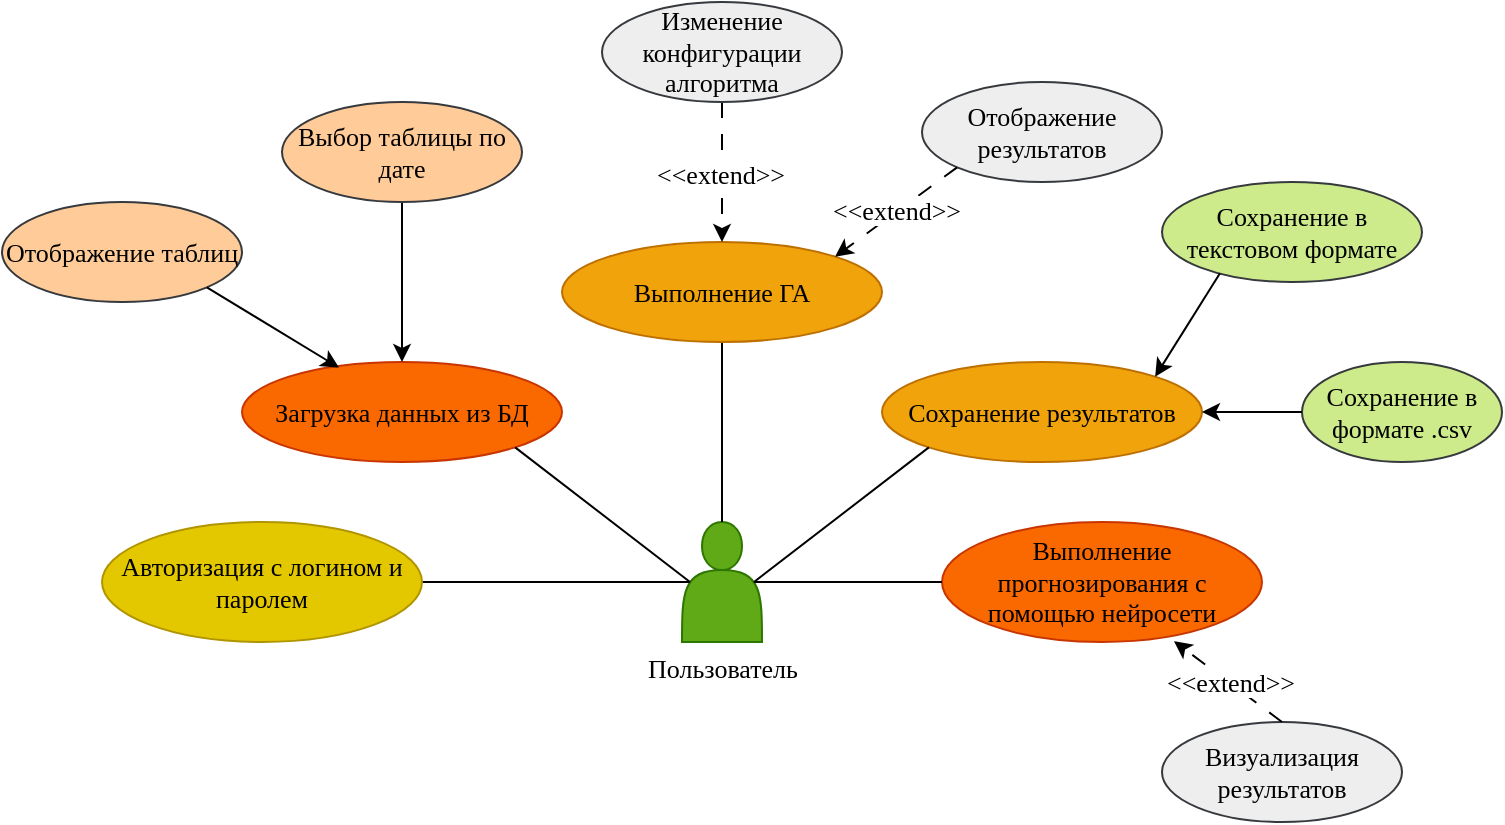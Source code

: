 <mxfile version="26.2.14">
  <diagram name="Страница — 1" id="eKeXC0nhDnUTFDYpwWxv">
    <mxGraphModel dx="1034" dy="578" grid="1" gridSize="10" guides="1" tooltips="1" connect="1" arrows="1" fold="1" page="1" pageScale="1" pageWidth="827" pageHeight="1169" math="0" shadow="0">
      <root>
        <mxCell id="0" />
        <mxCell id="1" parent="0" />
        <mxCell id="xQssSruBPSx4BHO5ZHfj-1" value="" style="shape=actor;whiteSpace=wrap;html=1;fillColor=#60a917;fontColor=#ffffff;strokeColor=#2D7600;fontFamily=Tahoma;fontSize=13;" vertex="1" parent="1">
          <mxGeometry x="380" y="320" width="40" height="60" as="geometry" />
        </mxCell>
        <mxCell id="xQssSruBPSx4BHO5ZHfj-13" value="" style="edgeStyle=orthogonalEdgeStyle;rounded=0;orthogonalLoop=1;jettySize=auto;html=1;endArrow=none;startFill=0;fontFamily=Tahoma;fontSize=13;" edge="1" parent="1" source="xQssSruBPSx4BHO5ZHfj-2" target="xQssSruBPSx4BHO5ZHfj-1">
          <mxGeometry relative="1" as="geometry" />
        </mxCell>
        <mxCell id="xQssSruBPSx4BHO5ZHfj-2" value="Выполнение ГА" style="ellipse;whiteSpace=wrap;html=1;fillColor=#f0a30a;fontColor=#000000;strokeColor=#BD7000;fontFamily=Tahoma;fontSize=13;" vertex="1" parent="1">
          <mxGeometry x="320" y="180" width="160" height="50" as="geometry" />
        </mxCell>
        <mxCell id="xQssSruBPSx4BHO5ZHfj-3" value="Сохранение результатов" style="ellipse;whiteSpace=wrap;html=1;fillColor=#f0a30a;fontColor=#000000;strokeColor=#BD7000;fontFamily=Tahoma;fontSize=13;" vertex="1" parent="1">
          <mxGeometry x="480" y="240" width="160" height="50" as="geometry" />
        </mxCell>
        <mxCell id="xQssSruBPSx4BHO5ZHfj-4" value="Выполнение прогнозирования с помощью нейросети" style="ellipse;whiteSpace=wrap;html=1;fillColor=#fa6800;fontColor=#000000;strokeColor=#C73500;fontFamily=Tahoma;fontSize=13;" vertex="1" parent="1">
          <mxGeometry x="510" y="320" width="160" height="60" as="geometry" />
        </mxCell>
        <mxCell id="xQssSruBPSx4BHO5ZHfj-5" value="Загрузка данных из БД" style="ellipse;whiteSpace=wrap;html=1;fillColor=#fa6800;fontColor=#000000;strokeColor=#C73500;fontFamily=Tahoma;fontSize=13;" vertex="1" parent="1">
          <mxGeometry x="160" y="240" width="160" height="50" as="geometry" />
        </mxCell>
        <mxCell id="xQssSruBPSx4BHO5ZHfj-8" value="" style="rounded=0;orthogonalLoop=1;jettySize=auto;html=1;entryX=0.1;entryY=0.5;entryDx=0;entryDy=0;entryPerimeter=0;strokeColor=default;endArrow=none;startFill=0;fontFamily=Tahoma;fontSize=13;" edge="1" parent="1" source="xQssSruBPSx4BHO5ZHfj-6" target="xQssSruBPSx4BHO5ZHfj-1">
          <mxGeometry relative="1" as="geometry" />
        </mxCell>
        <mxCell id="xQssSruBPSx4BHO5ZHfj-6" value="Авторизация с логином и паролем" style="ellipse;whiteSpace=wrap;html=1;fillColor=#e3c800;fontColor=#000000;strokeColor=#B09500;fontFamily=Tahoma;fontSize=13;" vertex="1" parent="1">
          <mxGeometry x="90" y="320" width="160" height="60" as="geometry" />
        </mxCell>
        <mxCell id="xQssSruBPSx4BHO5ZHfj-7" value="Пользователь" style="text;html=1;align=center;verticalAlign=middle;resizable=0;points=[];autosize=1;strokeColor=none;fillColor=none;fontFamily=Tahoma;fontSize=13;" vertex="1" parent="1">
          <mxGeometry x="345" y="378" width="110" height="30" as="geometry" />
        </mxCell>
        <mxCell id="xQssSruBPSx4BHO5ZHfj-17" value="" style="rounded=0;orthogonalLoop=1;jettySize=auto;html=1;entryX=0.1;entryY=0.5;entryDx=0;entryDy=0;entryPerimeter=0;strokeColor=default;endArrow=none;startFill=0;exitX=1;exitY=1;exitDx=0;exitDy=0;fontFamily=Tahoma;fontSize=13;" edge="1" parent="1" source="xQssSruBPSx4BHO5ZHfj-5" target="xQssSruBPSx4BHO5ZHfj-1">
          <mxGeometry relative="1" as="geometry">
            <mxPoint x="260" y="360" as="sourcePoint" />
            <mxPoint x="394" y="360" as="targetPoint" />
          </mxGeometry>
        </mxCell>
        <mxCell id="xQssSruBPSx4BHO5ZHfj-21" style="edgeStyle=orthogonalEdgeStyle;rounded=0;orthogonalLoop=1;jettySize=auto;html=1;exitX=0;exitY=0.5;exitDx=0;exitDy=0;entryX=0.9;entryY=0.5;entryDx=0;entryDy=0;entryPerimeter=0;endArrow=none;startFill=0;fontFamily=Tahoma;fontSize=13;" edge="1" parent="1" source="xQssSruBPSx4BHO5ZHfj-4" target="xQssSruBPSx4BHO5ZHfj-1">
          <mxGeometry relative="1" as="geometry" />
        </mxCell>
        <mxCell id="xQssSruBPSx4BHO5ZHfj-23" value="" style="rounded=0;orthogonalLoop=1;jettySize=auto;html=1;strokeColor=default;endArrow=none;startFill=0;entryX=0.9;entryY=0.5;entryDx=0;entryDy=0;entryPerimeter=0;exitX=0;exitY=1;exitDx=0;exitDy=0;fontFamily=Tahoma;fontSize=13;" edge="1" parent="1" source="xQssSruBPSx4BHO5ZHfj-3" target="xQssSruBPSx4BHO5ZHfj-1">
          <mxGeometry relative="1" as="geometry">
            <mxPoint x="500" y="300" as="sourcePoint" />
            <mxPoint x="420" y="350" as="targetPoint" />
          </mxGeometry>
        </mxCell>
        <mxCell id="xQssSruBPSx4BHO5ZHfj-28" value="" style="edgeStyle=orthogonalEdgeStyle;rounded=0;orthogonalLoop=1;jettySize=auto;html=1;entryX=0.5;entryY=0;entryDx=0;entryDy=0;fontFamily=Tahoma;fontSize=13;" edge="1" parent="1" source="xQssSruBPSx4BHO5ZHfj-24" target="xQssSruBPSx4BHO5ZHfj-5">
          <mxGeometry relative="1" as="geometry" />
        </mxCell>
        <mxCell id="xQssSruBPSx4BHO5ZHfj-24" value="Выбор таблицы по дате" style="ellipse;whiteSpace=wrap;html=1;fillColor=#ffcc99;strokeColor=#36393d;fontFamily=Tahoma;fontSize=13;" vertex="1" parent="1">
          <mxGeometry x="180" y="110" width="120" height="50" as="geometry" />
        </mxCell>
        <mxCell id="xQssSruBPSx4BHO5ZHfj-25" value="Отображение таблиц" style="ellipse;whiteSpace=wrap;html=1;fillColor=#ffcc99;strokeColor=#36393d;fontFamily=Tahoma;fontSize=13;" vertex="1" parent="1">
          <mxGeometry x="40" y="160" width="120" height="50" as="geometry" />
        </mxCell>
        <mxCell id="xQssSruBPSx4BHO5ZHfj-27" value="" style="endArrow=classic;html=1;rounded=0;exitX=1;exitY=1;exitDx=0;exitDy=0;entryX=0.303;entryY=0.056;entryDx=0;entryDy=0;entryPerimeter=0;fontFamily=Tahoma;fontSize=13;" edge="1" parent="1" source="xQssSruBPSx4BHO5ZHfj-25" target="xQssSruBPSx4BHO5ZHfj-5">
          <mxGeometry width="50" height="50" relative="1" as="geometry">
            <mxPoint x="145" y="240" as="sourcePoint" />
            <mxPoint x="195" y="190" as="targetPoint" />
          </mxGeometry>
        </mxCell>
        <mxCell id="xQssSruBPSx4BHO5ZHfj-30" value="" style="edgeStyle=orthogonalEdgeStyle;rounded=0;orthogonalLoop=1;jettySize=auto;html=1;dashed=1;dashPattern=8 8;fontFamily=Tahoma;fontSize=13;" edge="1" parent="1" source="xQssSruBPSx4BHO5ZHfj-29" target="xQssSruBPSx4BHO5ZHfj-2">
          <mxGeometry relative="1" as="geometry" />
        </mxCell>
        <mxCell id="xQssSruBPSx4BHO5ZHfj-31" value="&amp;lt;&amp;lt;extend&amp;gt;&amp;gt;" style="edgeLabel;html=1;align=center;verticalAlign=middle;resizable=0;points=[];fontFamily=Tahoma;fontSize=13;" vertex="1" connectable="0" parent="xQssSruBPSx4BHO5ZHfj-30">
          <mxGeometry x="0.023" y="-1" relative="1" as="geometry">
            <mxPoint as="offset" />
          </mxGeometry>
        </mxCell>
        <mxCell id="xQssSruBPSx4BHO5ZHfj-29" value="Изменение конфигурации алгоритма" style="ellipse;whiteSpace=wrap;html=1;fillColor=#eeeeee;strokeColor=#36393d;fontFamily=Tahoma;fontSize=13;" vertex="1" parent="1">
          <mxGeometry x="340" y="60" width="120" height="50" as="geometry" />
        </mxCell>
        <mxCell id="xQssSruBPSx4BHO5ZHfj-32" value="Отображение результатов" style="ellipse;whiteSpace=wrap;html=1;fillColor=#eeeeee;strokeColor=#36393d;fontFamily=Tahoma;fontSize=13;" vertex="1" parent="1">
          <mxGeometry x="500" y="100" width="120" height="50" as="geometry" />
        </mxCell>
        <mxCell id="xQssSruBPSx4BHO5ZHfj-33" value="" style="endArrow=classic;html=1;rounded=0;exitX=0;exitY=1;exitDx=0;exitDy=0;entryX=1;entryY=0;entryDx=0;entryDy=0;dashed=1;dashPattern=8 8;fontFamily=Tahoma;fontSize=13;" edge="1" parent="1" source="xQssSruBPSx4BHO5ZHfj-32" target="xQssSruBPSx4BHO5ZHfj-2">
          <mxGeometry width="50" height="50" relative="1" as="geometry">
            <mxPoint x="350" y="330" as="sourcePoint" />
            <mxPoint x="400" y="280" as="targetPoint" />
          </mxGeometry>
        </mxCell>
        <mxCell id="xQssSruBPSx4BHO5ZHfj-34" value="&amp;lt;&amp;lt;extend&amp;gt;&amp;gt;" style="edgeLabel;html=1;align=center;verticalAlign=middle;resizable=0;points=[];fontFamily=Tahoma;fontSize=13;" vertex="1" connectable="0" parent="xQssSruBPSx4BHO5ZHfj-33">
          <mxGeometry x="-0.022" y="-1" relative="1" as="geometry">
            <mxPoint as="offset" />
          </mxGeometry>
        </mxCell>
        <mxCell id="xQssSruBPSx4BHO5ZHfj-42" value="Сохранение в текстовом формате" style="ellipse;whiteSpace=wrap;html=1;fillColor=#cdeb8b;strokeColor=#36393d;fontFamily=Tahoma;fontSize=13;" vertex="1" parent="1">
          <mxGeometry x="620" y="150" width="130" height="50" as="geometry" />
        </mxCell>
        <mxCell id="xQssSruBPSx4BHO5ZHfj-43" value="Сохранение в формате .csv" style="ellipse;whiteSpace=wrap;html=1;fillColor=#cdeb8b;strokeColor=#36393d;fontFamily=Tahoma;fontSize=13;" vertex="1" parent="1">
          <mxGeometry x="690" y="240" width="100" height="50" as="geometry" />
        </mxCell>
        <mxCell id="xQssSruBPSx4BHO5ZHfj-44" value="" style="endArrow=classic;html=1;rounded=0;exitX=0;exitY=0.5;exitDx=0;exitDy=0;entryX=1;entryY=0.5;entryDx=0;entryDy=0;fontFamily=Tahoma;fontSize=13;" edge="1" parent="1" source="xQssSruBPSx4BHO5ZHfj-43" target="xQssSruBPSx4BHO5ZHfj-3">
          <mxGeometry width="50" height="50" relative="1" as="geometry">
            <mxPoint x="650" y="450" as="sourcePoint" />
            <mxPoint x="757" y="307" as="targetPoint" />
          </mxGeometry>
        </mxCell>
        <mxCell id="xQssSruBPSx4BHO5ZHfj-46" value="" style="endArrow=classic;html=1;rounded=0;entryX=1;entryY=0;entryDx=0;entryDy=0;exitX=0.223;exitY=0.912;exitDx=0;exitDy=0;exitPerimeter=0;fontFamily=Tahoma;fontSize=13;" edge="1" parent="1" source="xQssSruBPSx4BHO5ZHfj-42" target="xQssSruBPSx4BHO5ZHfj-3">
          <mxGeometry width="50" height="50" relative="1" as="geometry">
            <mxPoint x="680" y="220" as="sourcePoint" />
            <mxPoint x="579" y="240" as="targetPoint" />
          </mxGeometry>
        </mxCell>
        <mxCell id="xQssSruBPSx4BHO5ZHfj-48" value="Визуализация результатов" style="ellipse;whiteSpace=wrap;html=1;fillColor=#eeeeee;strokeColor=#36393d;fontFamily=Tahoma;fontSize=13;" vertex="1" parent="1">
          <mxGeometry x="620" y="420" width="120" height="50" as="geometry" />
        </mxCell>
        <mxCell id="xQssSruBPSx4BHO5ZHfj-49" value="" style="endArrow=classic;html=1;rounded=0;exitX=0.5;exitY=0;exitDx=0;exitDy=0;entryX=0.725;entryY=0.993;entryDx=0;entryDy=0;dashed=1;dashPattern=8 8;entryPerimeter=0;fontFamily=Tahoma;fontSize=13;" edge="1" parent="1" source="xQssSruBPSx4BHO5ZHfj-48" target="xQssSruBPSx4BHO5ZHfj-4">
          <mxGeometry width="50" height="50" relative="1" as="geometry">
            <mxPoint x="513" y="630" as="sourcePoint" />
            <mxPoint x="620" y="487" as="targetPoint" />
          </mxGeometry>
        </mxCell>
        <mxCell id="xQssSruBPSx4BHO5ZHfj-50" value="&amp;lt;&amp;lt;extend&amp;gt;&amp;gt;" style="edgeLabel;html=1;align=center;verticalAlign=middle;resizable=0;points=[];fontFamily=Tahoma;fontSize=13;" vertex="1" connectable="0" parent="xQssSruBPSx4BHO5ZHfj-49">
          <mxGeometry x="-0.022" y="-1" relative="1" as="geometry">
            <mxPoint as="offset" />
          </mxGeometry>
        </mxCell>
      </root>
    </mxGraphModel>
  </diagram>
</mxfile>
